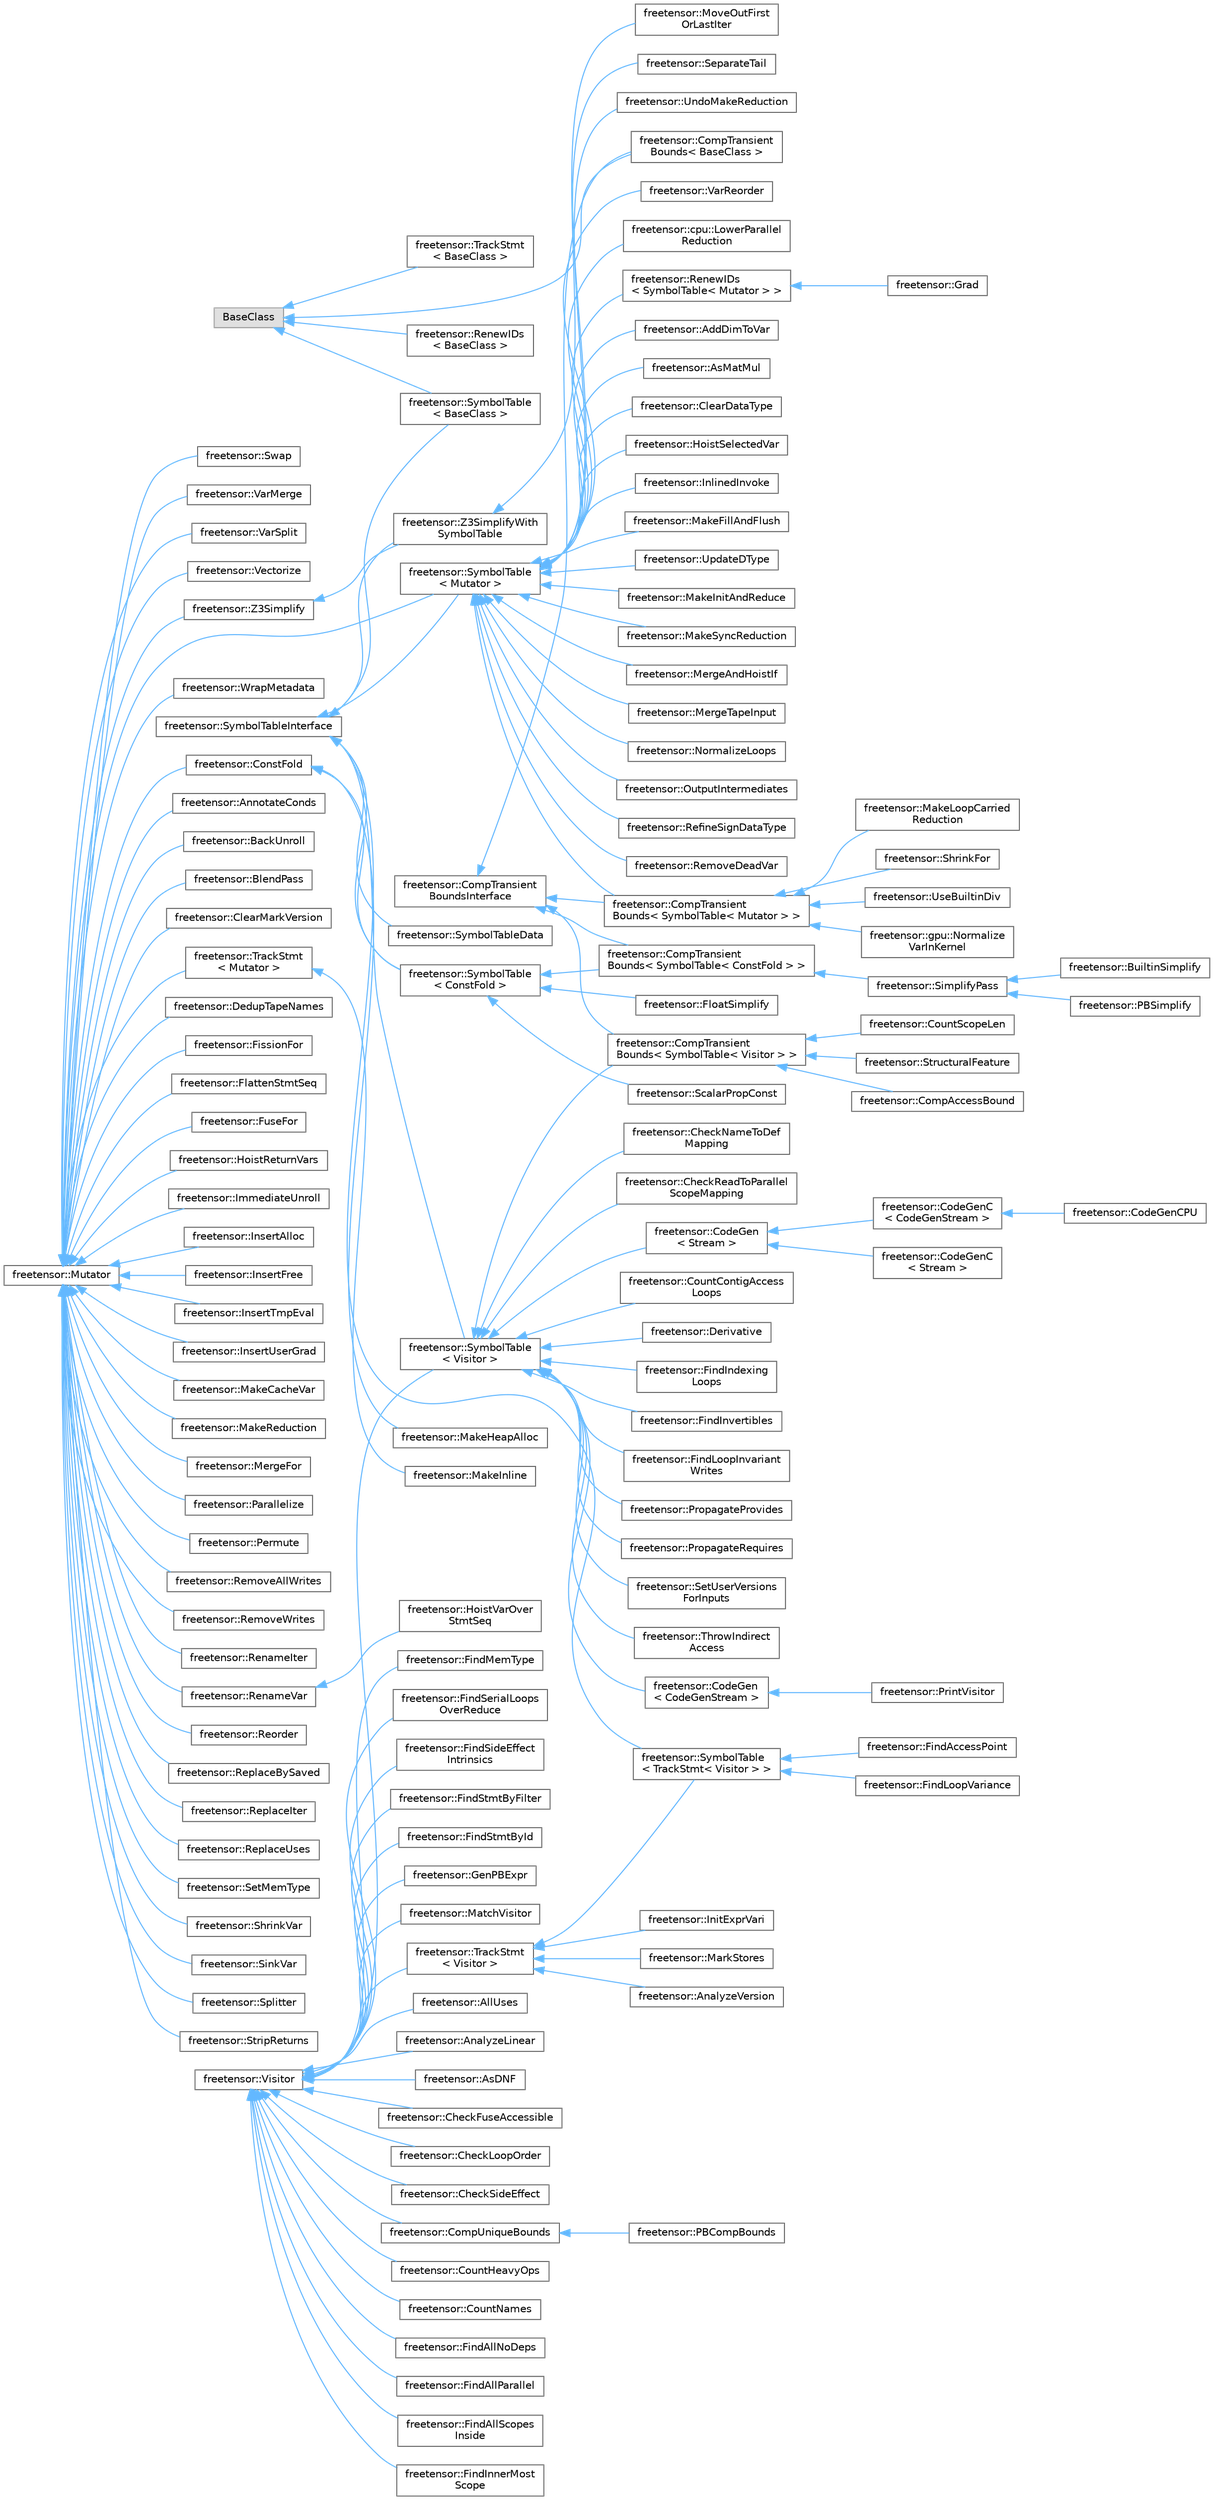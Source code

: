 digraph "Graphical Class Hierarchy"
{
 // LATEX_PDF_SIZE
  bgcolor="transparent";
  edge [fontname=Helvetica,fontsize=10,labelfontname=Helvetica,labelfontsize=10];
  node [fontname=Helvetica,fontsize=10,shape=box,height=0.2,width=0.4];
  rankdir="LR";
  Node0 [label="BaseClass",height=0.2,width=0.4,color="grey60", fillcolor="#E0E0E0", style="filled",tooltip=" "];
  Node0 -> Node1 [dir="back",color="steelblue1",style="solid"];
  Node1 [label="freetensor::CompTransient\lBounds\< BaseClass \>",height=0.2,width=0.4,color="grey40", fillcolor="white", style="filled",URL="$classfreetensor_1_1CompTransientBounds.html",tooltip=" "];
  Node0 -> Node137 [dir="back",color="steelblue1",style="solid"];
  Node137 [label="freetensor::RenewIDs\l\< BaseClass \>",height=0.2,width=0.4,color="grey40", fillcolor="white", style="filled",URL="$classfreetensor_1_1RenewIDs.html",tooltip=" "];
  Node0 -> Node135 [dir="back",color="steelblue1",style="solid"];
  Node135 [label="freetensor::SymbolTable\l\< BaseClass \>",height=0.2,width=0.4,color="grey40", fillcolor="white", style="filled",URL="$classfreetensor_1_1SymbolTable.html",tooltip=" "];
  Node0 -> Node138 [dir="back",color="steelblue1",style="solid"];
  Node138 [label="freetensor::TrackStmt\l\< BaseClass \>",height=0.2,width=0.4,color="grey40", fillcolor="white", style="filled",URL="$classfreetensor_1_1TrackStmt.html",tooltip=" "];
  Node2 [label="freetensor::CompTransient\lBoundsInterface",height=0.2,width=0.4,color="grey40", fillcolor="white", style="filled",URL="$classfreetensor_1_1CompTransientBoundsInterface.html",tooltip=" "];
  Node2 -> Node3 [dir="back",color="steelblue1",style="solid"];
  Node3 [label="freetensor::CompTransient\lBounds\< SymbolTable\< Visitor \> \>",height=0.2,width=0.4,color="grey40", fillcolor="white", style="filled",URL="$classfreetensor_1_1CompTransientBounds.html",tooltip=" "];
  Node3 -> Node4 [dir="back",color="steelblue1",style="solid"];
  Node4 [label="freetensor::CompAccessBound",height=0.2,width=0.4,color="grey40", fillcolor="white", style="filled",URL="$classfreetensor_1_1CompAccessBound.html",tooltip=" "];
  Node3 -> Node5 [dir="back",color="steelblue1",style="solid"];
  Node5 [label="freetensor::CountScopeLen",height=0.2,width=0.4,color="grey40", fillcolor="white", style="filled",URL="$classfreetensor_1_1CountScopeLen.html",tooltip=" "];
  Node3 -> Node6 [dir="back",color="steelblue1",style="solid"];
  Node6 [label="freetensor::StructuralFeature",height=0.2,width=0.4,color="grey40", fillcolor="white", style="filled",URL="$classfreetensor_1_1StructuralFeature.html",tooltip=" "];
  Node2 -> Node27 [dir="back",color="steelblue1",style="solid"];
  Node27 [label="freetensor::CompTransient\lBounds\< SymbolTable\< Mutator \> \>",height=0.2,width=0.4,color="grey40", fillcolor="white", style="filled",URL="$classfreetensor_1_1CompTransientBounds.html",tooltip=" "];
  Node27 -> Node28 [dir="back",color="steelblue1",style="solid"];
  Node28 [label="freetensor::MakeLoopCarried\lReduction",height=0.2,width=0.4,color="grey40", fillcolor="white", style="filled",URL="$classfreetensor_1_1MakeLoopCarriedReduction.html",tooltip=" "];
  Node27 -> Node29 [dir="back",color="steelblue1",style="solid"];
  Node29 [label="freetensor::ShrinkFor",height=0.2,width=0.4,color="grey40", fillcolor="white", style="filled",URL="$classfreetensor_1_1ShrinkFor.html",tooltip=" "];
  Node27 -> Node30 [dir="back",color="steelblue1",style="solid"];
  Node30 [label="freetensor::UseBuiltinDiv",height=0.2,width=0.4,color="grey40", fillcolor="white", style="filled",URL="$classfreetensor_1_1UseBuiltinDiv.html",tooltip=" "];
  Node27 -> Node31 [dir="back",color="steelblue1",style="solid"];
  Node31 [label="freetensor::gpu::Normalize\lVarInKernel",height=0.2,width=0.4,color="grey40", fillcolor="white", style="filled",URL="$classfreetensor_1_1gpu_1_1NormalizeVarInKernel.html",tooltip=" "];
  Node2 -> Node62 [dir="back",color="steelblue1",style="solid"];
  Node62 [label="freetensor::CompTransient\lBounds\< SymbolTable\< ConstFold \> \>",height=0.2,width=0.4,color="grey40", fillcolor="white", style="filled",URL="$classfreetensor_1_1CompTransientBounds.html",tooltip=" "];
  Node62 -> Node63 [dir="back",color="steelblue1",style="solid"];
  Node63 [label="freetensor::SimplifyPass",height=0.2,width=0.4,color="grey40", fillcolor="white", style="filled",URL="$classfreetensor_1_1SimplifyPass.html",tooltip=" "];
  Node63 -> Node64 [dir="back",color="steelblue1",style="solid"];
  Node64 [label="freetensor::BuiltinSimplify",height=0.2,width=0.4,color="grey40", fillcolor="white", style="filled",URL="$classfreetensor_1_1BuiltinSimplify.html",tooltip=" "];
  Node63 -> Node65 [dir="back",color="steelblue1",style="solid"];
  Node65 [label="freetensor::PBSimplify",height=0.2,width=0.4,color="grey40", fillcolor="white", style="filled",URL="$classfreetensor_1_1PBSimplify.html",tooltip=" "];
  Node2 -> Node1 [dir="back",color="steelblue1",style="solid"];
  Node53 [label="freetensor::Mutator",height=0.2,width=0.4,color="grey40", fillcolor="white", style="filled",URL="$classfreetensor_1_1Mutator.html",tooltip=" "];
  Node53 -> Node26 [dir="back",color="steelblue1",style="solid"];
  Node26 [label="freetensor::SymbolTable\l\< Mutator \>",height=0.2,width=0.4,color="grey40", fillcolor="white", style="filled",URL="$classfreetensor_1_1SymbolTable.html",tooltip=" "];
  Node26 -> Node27 [dir="back",color="steelblue1",style="solid"];
  Node26 -> Node32 [dir="back",color="steelblue1",style="solid"];
  Node32 [label="freetensor::RenewIDs\l\< SymbolTable\< Mutator \> \>",height=0.2,width=0.4,color="grey40", fillcolor="white", style="filled",URL="$classfreetensor_1_1RenewIDs.html",tooltip=" "];
  Node32 -> Node33 [dir="back",color="steelblue1",style="solid"];
  Node33 [label="freetensor::Grad",height=0.2,width=0.4,color="grey40", fillcolor="white", style="filled",URL="$classfreetensor_1_1Grad.html",tooltip=" "];
  Node26 -> Node34 [dir="back",color="steelblue1",style="solid"];
  Node34 [label="freetensor::AddDimToVar",height=0.2,width=0.4,color="grey40", fillcolor="white", style="filled",URL="$classfreetensor_1_1AddDimToVar.html",tooltip=" "];
  Node26 -> Node35 [dir="back",color="steelblue1",style="solid"];
  Node35 [label="freetensor::AsMatMul",height=0.2,width=0.4,color="grey40", fillcolor="white", style="filled",URL="$classfreetensor_1_1AsMatMul.html",tooltip=" "];
  Node26 -> Node36 [dir="back",color="steelblue1",style="solid"];
  Node36 [label="freetensor::ClearDataType",height=0.2,width=0.4,color="grey40", fillcolor="white", style="filled",URL="$classfreetensor_1_1ClearDataType.html",tooltip=" "];
  Node26 -> Node37 [dir="back",color="steelblue1",style="solid"];
  Node37 [label="freetensor::HoistSelectedVar",height=0.2,width=0.4,color="grey40", fillcolor="white", style="filled",URL="$classfreetensor_1_1HoistSelectedVar.html",tooltip=" "];
  Node26 -> Node38 [dir="back",color="steelblue1",style="solid"];
  Node38 [label="freetensor::InlinedInvoke",height=0.2,width=0.4,color="grey40", fillcolor="white", style="filled",URL="$classfreetensor_1_1InlinedInvoke.html",tooltip=" "];
  Node26 -> Node39 [dir="back",color="steelblue1",style="solid"];
  Node39 [label="freetensor::MakeFillAndFlush",height=0.2,width=0.4,color="grey40", fillcolor="white", style="filled",URL="$classfreetensor_1_1MakeFillAndFlush.html",tooltip=" "];
  Node26 -> Node40 [dir="back",color="steelblue1",style="solid"];
  Node40 [label="freetensor::MakeInitAndReduce",height=0.2,width=0.4,color="grey40", fillcolor="white", style="filled",URL="$classfreetensor_1_1MakeInitAndReduce.html",tooltip=" "];
  Node26 -> Node41 [dir="back",color="steelblue1",style="solid"];
  Node41 [label="freetensor::MakeSyncReduction",height=0.2,width=0.4,color="grey40", fillcolor="white", style="filled",URL="$classfreetensor_1_1MakeSyncReduction.html",tooltip=" "];
  Node26 -> Node42 [dir="back",color="steelblue1",style="solid"];
  Node42 [label="freetensor::MergeAndHoistIf",height=0.2,width=0.4,color="grey40", fillcolor="white", style="filled",URL="$classfreetensor_1_1MergeAndHoistIf.html",tooltip=" "];
  Node26 -> Node43 [dir="back",color="steelblue1",style="solid"];
  Node43 [label="freetensor::MergeTapeInput",height=0.2,width=0.4,color="grey40", fillcolor="white", style="filled",URL="$classfreetensor_1_1MergeTapeInput.html",tooltip=" "];
  Node26 -> Node44 [dir="back",color="steelblue1",style="solid"];
  Node44 [label="freetensor::NormalizeLoops",height=0.2,width=0.4,color="grey40", fillcolor="white", style="filled",URL="$classfreetensor_1_1NormalizeLoops.html",tooltip=" "];
  Node26 -> Node45 [dir="back",color="steelblue1",style="solid"];
  Node45 [label="freetensor::OutputIntermediates",height=0.2,width=0.4,color="grey40", fillcolor="white", style="filled",URL="$classfreetensor_1_1OutputIntermediates.html",tooltip=" "];
  Node26 -> Node46 [dir="back",color="steelblue1",style="solid"];
  Node46 [label="freetensor::RefineSignDataType",height=0.2,width=0.4,color="grey40", fillcolor="white", style="filled",URL="$classfreetensor_1_1RefineSignDataType.html",tooltip=" "];
  Node26 -> Node47 [dir="back",color="steelblue1",style="solid"];
  Node47 [label="freetensor::RemoveDeadVar",height=0.2,width=0.4,color="grey40", fillcolor="white", style="filled",URL="$classfreetensor_1_1RemoveDeadVar.html",tooltip=" "];
  Node26 -> Node48 [dir="back",color="steelblue1",style="solid"];
  Node48 [label="freetensor::SeparateTail",height=0.2,width=0.4,color="grey40", fillcolor="white", style="filled",URL="$classfreetensor_1_1SeparateTail.html",tooltip=" "];
  Node26 -> Node49 [dir="back",color="steelblue1",style="solid"];
  Node49 [label="freetensor::UndoMakeReduction",height=0.2,width=0.4,color="grey40", fillcolor="white", style="filled",URL="$classfreetensor_1_1UndoMakeReduction.html",tooltip=" "];
  Node26 -> Node50 [dir="back",color="steelblue1",style="solid"];
  Node50 [label="freetensor::UpdateDType",height=0.2,width=0.4,color="grey40", fillcolor="white", style="filled",URL="$classfreetensor_1_1UpdateDType.html",tooltip=" "];
  Node26 -> Node51 [dir="back",color="steelblue1",style="solid"];
  Node51 [label="freetensor::VarReorder",height=0.2,width=0.4,color="grey40", fillcolor="white", style="filled",URL="$classfreetensor_1_1VarReorder.html",tooltip=" "];
  Node26 -> Node52 [dir="back",color="steelblue1",style="solid"];
  Node52 [label="freetensor::cpu::LowerParallel\lReduction",height=0.2,width=0.4,color="grey40", fillcolor="white", style="filled",URL="$classfreetensor_1_1cpu_1_1LowerParallelReduction.html",tooltip=" "];
  Node53 -> Node54 [dir="back",color="steelblue1",style="solid"];
  Node54 [label="freetensor::TrackStmt\l\< Mutator \>",height=0.2,width=0.4,color="grey40", fillcolor="white", style="filled",URL="$classfreetensor_1_1TrackStmt.html",tooltip=" "];
  Node54 -> Node55 [dir="back",color="steelblue1",style="solid"];
  Node55 [label="freetensor::MakeInline",height=0.2,width=0.4,color="grey40", fillcolor="white", style="filled",URL="$classfreetensor_1_1MakeInline.html",tooltip=" "];
  Node53 -> Node56 [dir="back",color="steelblue1",style="solid"];
  Node56 [label="freetensor::AnnotateConds",height=0.2,width=0.4,color="grey40", fillcolor="white", style="filled",URL="$classfreetensor_1_1AnnotateConds.html",tooltip=" "];
  Node53 -> Node57 [dir="back",color="steelblue1",style="solid"];
  Node57 [label="freetensor::BackUnroll",height=0.2,width=0.4,color="grey40", fillcolor="white", style="filled",URL="$classfreetensor_1_1BackUnroll.html",tooltip=" "];
  Node53 -> Node58 [dir="back",color="steelblue1",style="solid"];
  Node58 [label="freetensor::BlendPass",height=0.2,width=0.4,color="grey40", fillcolor="white", style="filled",URL="$classfreetensor_1_1BlendPass.html",tooltip=" "];
  Node53 -> Node59 [dir="back",color="steelblue1",style="solid"];
  Node59 [label="freetensor::ClearMarkVersion",height=0.2,width=0.4,color="grey40", fillcolor="white", style="filled",URL="$classfreetensor_1_1ClearMarkVersion.html",tooltip=" "];
  Node53 -> Node60 [dir="back",color="steelblue1",style="solid"];
  Node60 [label="freetensor::ConstFold",height=0.2,width=0.4,color="grey40", fillcolor="white", style="filled",URL="$classfreetensor_1_1ConstFold.html",tooltip=" "];
  Node60 -> Node61 [dir="back",color="steelblue1",style="solid"];
  Node61 [label="freetensor::SymbolTable\l\< ConstFold \>",height=0.2,width=0.4,color="grey40", fillcolor="white", style="filled",URL="$classfreetensor_1_1SymbolTable.html",tooltip=" "];
  Node61 -> Node62 [dir="back",color="steelblue1",style="solid"];
  Node61 -> Node66 [dir="back",color="steelblue1",style="solid"];
  Node66 [label="freetensor::FloatSimplify",height=0.2,width=0.4,color="grey40", fillcolor="white", style="filled",URL="$classfreetensor_1_1FloatSimplify.html",tooltip=" "];
  Node61 -> Node67 [dir="back",color="steelblue1",style="solid"];
  Node67 [label="freetensor::ScalarPropConst",height=0.2,width=0.4,color="grey40", fillcolor="white", style="filled",URL="$classfreetensor_1_1ScalarPropConst.html",tooltip=" "];
  Node60 -> Node68 [dir="back",color="steelblue1",style="solid"];
  Node68 [label="freetensor::MakeHeapAlloc",height=0.2,width=0.4,color="grey40", fillcolor="white", style="filled",URL="$classfreetensor_1_1MakeHeapAlloc.html",tooltip=" "];
  Node53 -> Node69 [dir="back",color="steelblue1",style="solid"];
  Node69 [label="freetensor::DedupTapeNames",height=0.2,width=0.4,color="grey40", fillcolor="white", style="filled",URL="$classfreetensor_1_1DedupTapeNames.html",tooltip=" "];
  Node53 -> Node70 [dir="back",color="steelblue1",style="solid"];
  Node70 [label="freetensor::FissionFor",height=0.2,width=0.4,color="grey40", fillcolor="white", style="filled",URL="$classfreetensor_1_1FissionFor.html",tooltip=" "];
  Node53 -> Node71 [dir="back",color="steelblue1",style="solid"];
  Node71 [label="freetensor::FlattenStmtSeq",height=0.2,width=0.4,color="grey40", fillcolor="white", style="filled",URL="$classfreetensor_1_1FlattenStmtSeq.html",tooltip=" "];
  Node53 -> Node72 [dir="back",color="steelblue1",style="solid"];
  Node72 [label="freetensor::FuseFor",height=0.2,width=0.4,color="grey40", fillcolor="white", style="filled",URL="$classfreetensor_1_1FuseFor.html",tooltip=" "];
  Node53 -> Node73 [dir="back",color="steelblue1",style="solid"];
  Node73 [label="freetensor::HoistReturnVars",height=0.2,width=0.4,color="grey40", fillcolor="white", style="filled",URL="$classfreetensor_1_1HoistReturnVars.html",tooltip=" "];
  Node53 -> Node74 [dir="back",color="steelblue1",style="solid"];
  Node74 [label="freetensor::ImmediateUnroll",height=0.2,width=0.4,color="grey40", fillcolor="white", style="filled",URL="$classfreetensor_1_1ImmediateUnroll.html",tooltip=" "];
  Node53 -> Node75 [dir="back",color="steelblue1",style="solid"];
  Node75 [label="freetensor::InsertAlloc",height=0.2,width=0.4,color="grey40", fillcolor="white", style="filled",URL="$classfreetensor_1_1InsertAlloc.html",tooltip=" "];
  Node53 -> Node76 [dir="back",color="steelblue1",style="solid"];
  Node76 [label="freetensor::InsertFree",height=0.2,width=0.4,color="grey40", fillcolor="white", style="filled",URL="$classfreetensor_1_1InsertFree.html",tooltip=" "];
  Node53 -> Node77 [dir="back",color="steelblue1",style="solid"];
  Node77 [label="freetensor::InsertTmpEval",height=0.2,width=0.4,color="grey40", fillcolor="white", style="filled",URL="$classfreetensor_1_1InsertTmpEval.html",tooltip=" "];
  Node53 -> Node78 [dir="back",color="steelblue1",style="solid"];
  Node78 [label="freetensor::InsertUserGrad",height=0.2,width=0.4,color="grey40", fillcolor="white", style="filled",URL="$classfreetensor_1_1InsertUserGrad.html",tooltip=" "];
  Node53 -> Node79 [dir="back",color="steelblue1",style="solid"];
  Node79 [label="freetensor::MakeCacheVar",height=0.2,width=0.4,color="grey40", fillcolor="white", style="filled",URL="$classfreetensor_1_1MakeCacheVar.html",tooltip=" "];
  Node53 -> Node80 [dir="back",color="steelblue1",style="solid"];
  Node80 [label="freetensor::MakeReduction",height=0.2,width=0.4,color="grey40", fillcolor="white", style="filled",URL="$classfreetensor_1_1MakeReduction.html",tooltip=" "];
  Node53 -> Node81 [dir="back",color="steelblue1",style="solid"];
  Node81 [label="freetensor::MergeFor",height=0.2,width=0.4,color="grey40", fillcolor="white", style="filled",URL="$classfreetensor_1_1MergeFor.html",tooltip=" "];
  Node53 -> Node82 [dir="back",color="steelblue1",style="solid"];
  Node82 [label="freetensor::Parallelize",height=0.2,width=0.4,color="grey40", fillcolor="white", style="filled",URL="$classfreetensor_1_1Parallelize.html",tooltip=" "];
  Node53 -> Node83 [dir="back",color="steelblue1",style="solid"];
  Node83 [label="freetensor::Permute",height=0.2,width=0.4,color="grey40", fillcolor="white", style="filled",URL="$classfreetensor_1_1Permute.html",tooltip=" "];
  Node53 -> Node84 [dir="back",color="steelblue1",style="solid"];
  Node84 [label="freetensor::RemoveAllWrites",height=0.2,width=0.4,color="grey40", fillcolor="white", style="filled",URL="$classfreetensor_1_1RemoveAllWrites.html",tooltip=" "];
  Node53 -> Node85 [dir="back",color="steelblue1",style="solid"];
  Node85 [label="freetensor::RemoveWrites",height=0.2,width=0.4,color="grey40", fillcolor="white", style="filled",URL="$classfreetensor_1_1RemoveWrites.html",tooltip=" "];
  Node53 -> Node86 [dir="back",color="steelblue1",style="solid"];
  Node86 [label="freetensor::RenameIter",height=0.2,width=0.4,color="grey40", fillcolor="white", style="filled",URL="$classfreetensor_1_1RenameIter.html",tooltip=" "];
  Node53 -> Node87 [dir="back",color="steelblue1",style="solid"];
  Node87 [label="freetensor::RenameVar",height=0.2,width=0.4,color="grey40", fillcolor="white", style="filled",URL="$classfreetensor_1_1RenameVar.html",tooltip=" "];
  Node87 -> Node88 [dir="back",color="steelblue1",style="solid"];
  Node88 [label="freetensor::HoistVarOver\lStmtSeq",height=0.2,width=0.4,color="grey40", fillcolor="white", style="filled",URL="$classfreetensor_1_1HoistVarOverStmtSeq.html",tooltip=" "];
  Node53 -> Node89 [dir="back",color="steelblue1",style="solid"];
  Node89 [label="freetensor::Reorder",height=0.2,width=0.4,color="grey40", fillcolor="white", style="filled",URL="$classfreetensor_1_1Reorder.html",tooltip=" "];
  Node53 -> Node90 [dir="back",color="steelblue1",style="solid"];
  Node90 [label="freetensor::ReplaceBySaved",height=0.2,width=0.4,color="grey40", fillcolor="white", style="filled",URL="$classfreetensor_1_1ReplaceBySaved.html",tooltip=" "];
  Node53 -> Node91 [dir="back",color="steelblue1",style="solid"];
  Node91 [label="freetensor::ReplaceIter",height=0.2,width=0.4,color="grey40", fillcolor="white", style="filled",URL="$classfreetensor_1_1ReplaceIter.html",tooltip=" "];
  Node53 -> Node92 [dir="back",color="steelblue1",style="solid"];
  Node92 [label="freetensor::ReplaceUses",height=0.2,width=0.4,color="grey40", fillcolor="white", style="filled",URL="$classfreetensor_1_1ReplaceUses.html",tooltip=" "];
  Node53 -> Node93 [dir="back",color="steelblue1",style="solid"];
  Node93 [label="freetensor::SetMemType",height=0.2,width=0.4,color="grey40", fillcolor="white", style="filled",URL="$classfreetensor_1_1SetMemType.html",tooltip=" "];
  Node53 -> Node94 [dir="back",color="steelblue1",style="solid"];
  Node94 [label="freetensor::ShrinkVar",height=0.2,width=0.4,color="grey40", fillcolor="white", style="filled",URL="$classfreetensor_1_1ShrinkVar.html",tooltip=" "];
  Node53 -> Node95 [dir="back",color="steelblue1",style="solid"];
  Node95 [label="freetensor::SinkVar",height=0.2,width=0.4,color="grey40", fillcolor="white", style="filled",URL="$classfreetensor_1_1SinkVar.html",tooltip=" "];
  Node53 -> Node96 [dir="back",color="steelblue1",style="solid"];
  Node96 [label="freetensor::Splitter",height=0.2,width=0.4,color="grey40", fillcolor="white", style="filled",URL="$classfreetensor_1_1Splitter.html",tooltip=" "];
  Node53 -> Node97 [dir="back",color="steelblue1",style="solid"];
  Node97 [label="freetensor::StripReturns",height=0.2,width=0.4,color="grey40", fillcolor="white", style="filled",URL="$classfreetensor_1_1StripReturns.html",tooltip=" "];
  Node53 -> Node98 [dir="back",color="steelblue1",style="solid"];
  Node98 [label="freetensor::Swap",height=0.2,width=0.4,color="grey40", fillcolor="white", style="filled",URL="$classfreetensor_1_1Swap.html",tooltip=" "];
  Node53 -> Node99 [dir="back",color="steelblue1",style="solid"];
  Node99 [label="freetensor::VarMerge",height=0.2,width=0.4,color="grey40", fillcolor="white", style="filled",URL="$classfreetensor_1_1VarMerge.html",tooltip=" "];
  Node53 -> Node100 [dir="back",color="steelblue1",style="solid"];
  Node100 [label="freetensor::VarSplit",height=0.2,width=0.4,color="grey40", fillcolor="white", style="filled",URL="$classfreetensor_1_1VarSplit.html",tooltip=" "];
  Node53 -> Node101 [dir="back",color="steelblue1",style="solid"];
  Node101 [label="freetensor::Vectorize",height=0.2,width=0.4,color="grey40", fillcolor="white", style="filled",URL="$classfreetensor_1_1Vectorize.html",tooltip=" "];
  Node53 -> Node102 [dir="back",color="steelblue1",style="solid"];
  Node102 [label="freetensor::WrapMetadata",height=0.2,width=0.4,color="grey40", fillcolor="white", style="filled",URL="$classfreetensor_1_1WrapMetadata.html",tooltip=" "];
  Node53 -> Node103 [dir="back",color="steelblue1",style="solid"];
  Node103 [label="freetensor::Z3Simplify",height=0.2,width=0.4,color="grey40", fillcolor="white", style="filled",URL="$classfreetensor_1_1Z3Simplify.html",tooltip=" "];
  Node103 -> Node104 [dir="back",color="steelblue1",style="solid"];
  Node104 [label="freetensor::Z3SimplifyWith\lSymbolTable",height=0.2,width=0.4,color="grey40", fillcolor="white", style="filled",URL="$classfreetensor_1_1Z3SimplifyWithSymbolTable.html",tooltip=" "];
  Node104 -> Node105 [dir="back",color="steelblue1",style="solid"];
  Node105 [label="freetensor::MoveOutFirst\lOrLastIter",height=0.2,width=0.4,color="grey40", fillcolor="white", style="filled",URL="$classfreetensor_1_1MoveOutFirstOrLastIter.html",tooltip=" "];
  Node25 [label="freetensor::SymbolTableInterface",height=0.2,width=0.4,color="grey40", fillcolor="white", style="filled",URL="$classfreetensor_1_1SymbolTableInterface.html",tooltip=" "];
  Node25 -> Node26 [dir="back",color="steelblue1",style="solid"];
  Node25 -> Node7 [dir="back",color="steelblue1",style="solid"];
  Node7 [label="freetensor::SymbolTable\l\< Visitor \>",height=0.2,width=0.4,color="grey40", fillcolor="white", style="filled",URL="$classfreetensor_1_1SymbolTable.html",tooltip=" "];
  Node7 -> Node8 [dir="back",color="steelblue1",style="solid"];
  Node8 [label="freetensor::CodeGen\l\< CodeGenStream \>",height=0.2,width=0.4,color="grey40", fillcolor="white", style="filled",URL="$classfreetensor_1_1CodeGen.html",tooltip=" "];
  Node8 -> Node9 [dir="back",color="steelblue1",style="solid"];
  Node9 [label="freetensor::PrintVisitor",height=0.2,width=0.4,color="grey40", fillcolor="white", style="filled",URL="$classfreetensor_1_1PrintVisitor.html",tooltip=" "];
  Node7 -> Node3 [dir="back",color="steelblue1",style="solid"];
  Node7 -> Node10 [dir="back",color="steelblue1",style="solid"];
  Node10 [label="freetensor::CheckNameToDef\lMapping",height=0.2,width=0.4,color="grey40", fillcolor="white", style="filled",URL="$classfreetensor_1_1CheckNameToDefMapping.html",tooltip=" "];
  Node7 -> Node11 [dir="back",color="steelblue1",style="solid"];
  Node11 [label="freetensor::CheckReadToParallel\lScopeMapping",height=0.2,width=0.4,color="grey40", fillcolor="white", style="filled",URL="$classfreetensor_1_1CheckReadToParallelScopeMapping.html",tooltip=" "];
  Node7 -> Node12 [dir="back",color="steelblue1",style="solid"];
  Node12 [label="freetensor::CodeGen\l\< Stream \>",height=0.2,width=0.4,color="grey40", fillcolor="white", style="filled",URL="$classfreetensor_1_1CodeGen.html",tooltip=" "];
  Node12 -> Node13 [dir="back",color="steelblue1",style="solid"];
  Node13 [label="freetensor::CodeGenC\l\< CodeGenStream \>",height=0.2,width=0.4,color="grey40", fillcolor="white", style="filled",URL="$classfreetensor_1_1CodeGenC.html",tooltip=" "];
  Node13 -> Node14 [dir="back",color="steelblue1",style="solid"];
  Node14 [label="freetensor::CodeGenCPU",height=0.2,width=0.4,color="grey40", fillcolor="white", style="filled",URL="$classfreetensor_1_1CodeGenCPU.html",tooltip=" "];
  Node12 -> Node15 [dir="back",color="steelblue1",style="solid"];
  Node15 [label="freetensor::CodeGenC\l\< Stream \>",height=0.2,width=0.4,color="grey40", fillcolor="white", style="filled",URL="$classfreetensor_1_1CodeGenC.html",tooltip=" "];
  Node7 -> Node16 [dir="back",color="steelblue1",style="solid"];
  Node16 [label="freetensor::CountContigAccess\lLoops",height=0.2,width=0.4,color="grey40", fillcolor="white", style="filled",URL="$classfreetensor_1_1CountContigAccessLoops.html",tooltip=" "];
  Node7 -> Node17 [dir="back",color="steelblue1",style="solid"];
  Node17 [label="freetensor::Derivative",height=0.2,width=0.4,color="grey40", fillcolor="white", style="filled",URL="$classfreetensor_1_1Derivative.html",tooltip=" "];
  Node7 -> Node18 [dir="back",color="steelblue1",style="solid"];
  Node18 [label="freetensor::FindIndexing\lLoops",height=0.2,width=0.4,color="grey40", fillcolor="white", style="filled",URL="$classfreetensor_1_1FindIndexingLoops.html",tooltip=" "];
  Node7 -> Node19 [dir="back",color="steelblue1",style="solid"];
  Node19 [label="freetensor::FindInvertibles",height=0.2,width=0.4,color="grey40", fillcolor="white", style="filled",URL="$classfreetensor_1_1FindInvertibles.html",tooltip=" "];
  Node7 -> Node20 [dir="back",color="steelblue1",style="solid"];
  Node20 [label="freetensor::FindLoopInvariant\lWrites",height=0.2,width=0.4,color="grey40", fillcolor="white", style="filled",URL="$classfreetensor_1_1FindLoopInvariantWrites.html",tooltip=" "];
  Node7 -> Node21 [dir="back",color="steelblue1",style="solid"];
  Node21 [label="freetensor::PropagateProvides",height=0.2,width=0.4,color="grey40", fillcolor="white", style="filled",URL="$classfreetensor_1_1PropagateProvides.html",tooltip=" "];
  Node7 -> Node22 [dir="back",color="steelblue1",style="solid"];
  Node22 [label="freetensor::PropagateRequires",height=0.2,width=0.4,color="grey40", fillcolor="white", style="filled",URL="$classfreetensor_1_1PropagateRequires.html",tooltip=" "];
  Node7 -> Node23 [dir="back",color="steelblue1",style="solid"];
  Node23 [label="freetensor::SetUserVersions\lForInputs",height=0.2,width=0.4,color="grey40", fillcolor="white", style="filled",URL="$classfreetensor_1_1SetUserVersionsForInputs.html",tooltip=" "];
  Node7 -> Node24 [dir="back",color="steelblue1",style="solid"];
  Node24 [label="freetensor::ThrowIndirect\lAccess",height=0.2,width=0.4,color="grey40", fillcolor="white", style="filled",URL="$classfreetensor_1_1ThrowIndirectAccess.html",tooltip=" "];
  Node25 -> Node106 [dir="back",color="steelblue1",style="solid"];
  Node106 [label="freetensor::SymbolTable\l\< TrackStmt\< Visitor \> \>",height=0.2,width=0.4,color="grey40", fillcolor="white", style="filled",URL="$classfreetensor_1_1SymbolTable.html",tooltip=" "];
  Node106 -> Node107 [dir="back",color="steelblue1",style="solid"];
  Node107 [label="freetensor::FindAccessPoint",height=0.2,width=0.4,color="grey40", fillcolor="white", style="filled",URL="$classfreetensor_1_1FindAccessPoint.html",tooltip=" "];
  Node106 -> Node108 [dir="back",color="steelblue1",style="solid"];
  Node108 [label="freetensor::FindLoopVariance",height=0.2,width=0.4,color="grey40", fillcolor="white", style="filled",URL="$classfreetensor_1_1FindLoopVariance.html",tooltip=" "];
  Node25 -> Node61 [dir="back",color="steelblue1",style="solid"];
  Node25 -> Node135 [dir="back",color="steelblue1",style="solid"];
  Node25 -> Node136 [dir="back",color="steelblue1",style="solid"];
  Node136 [label="freetensor::SymbolTableData",height=0.2,width=0.4,color="grey40", fillcolor="white", style="filled",URL="$classfreetensor_1_1SymbolTableData.html",tooltip=" "];
  Node25 -> Node104 [dir="back",color="steelblue1",style="solid"];
  Node113 [label="freetensor::Visitor",height=0.2,width=0.4,color="grey40", fillcolor="white", style="filled",URL="$classfreetensor_1_1Visitor.html",tooltip=" "];
  Node113 -> Node7 [dir="back",color="steelblue1",style="solid"];
  Node113 -> Node109 [dir="back",color="steelblue1",style="solid"];
  Node109 [label="freetensor::TrackStmt\l\< Visitor \>",height=0.2,width=0.4,color="grey40", fillcolor="white", style="filled",URL="$classfreetensor_1_1TrackStmt.html",tooltip=" "];
  Node109 -> Node106 [dir="back",color="steelblue1",style="solid"];
  Node109 -> Node110 [dir="back",color="steelblue1",style="solid"];
  Node110 [label="freetensor::AnalyzeVersion",height=0.2,width=0.4,color="grey40", fillcolor="white", style="filled",URL="$classfreetensor_1_1AnalyzeVersion.html",tooltip=" "];
  Node109 -> Node111 [dir="back",color="steelblue1",style="solid"];
  Node111 [label="freetensor::InitExprVari",height=0.2,width=0.4,color="grey40", fillcolor="white", style="filled",URL="$classfreetensor_1_1InitExprVari.html",tooltip=" "];
  Node109 -> Node112 [dir="back",color="steelblue1",style="solid"];
  Node112 [label="freetensor::MarkStores",height=0.2,width=0.4,color="grey40", fillcolor="white", style="filled",URL="$classfreetensor_1_1MarkStores.html",tooltip=" "];
  Node113 -> Node114 [dir="back",color="steelblue1",style="solid"];
  Node114 [label="freetensor::AllUses",height=0.2,width=0.4,color="grey40", fillcolor="white", style="filled",URL="$classfreetensor_1_1AllUses.html",tooltip=" "];
  Node113 -> Node115 [dir="back",color="steelblue1",style="solid"];
  Node115 [label="freetensor::AnalyzeLinear",height=0.2,width=0.4,color="grey40", fillcolor="white", style="filled",URL="$classfreetensor_1_1AnalyzeLinear.html",tooltip=" "];
  Node113 -> Node116 [dir="back",color="steelblue1",style="solid"];
  Node116 [label="freetensor::AsDNF",height=0.2,width=0.4,color="grey40", fillcolor="white", style="filled",URL="$classfreetensor_1_1AsDNF.html",tooltip=" "];
  Node113 -> Node117 [dir="back",color="steelblue1",style="solid"];
  Node117 [label="freetensor::CheckFuseAccessible",height=0.2,width=0.4,color="grey40", fillcolor="white", style="filled",URL="$classfreetensor_1_1CheckFuseAccessible.html",tooltip=" "];
  Node113 -> Node118 [dir="back",color="steelblue1",style="solid"];
  Node118 [label="freetensor::CheckLoopOrder",height=0.2,width=0.4,color="grey40", fillcolor="white", style="filled",URL="$classfreetensor_1_1CheckLoopOrder.html",tooltip=" "];
  Node113 -> Node119 [dir="back",color="steelblue1",style="solid"];
  Node119 [label="freetensor::CheckSideEffect",height=0.2,width=0.4,color="grey40", fillcolor="white", style="filled",URL="$classfreetensor_1_1CheckSideEffect.html",tooltip=" "];
  Node113 -> Node120 [dir="back",color="steelblue1",style="solid"];
  Node120 [label="freetensor::CompUniqueBounds",height=0.2,width=0.4,color="grey40", fillcolor="white", style="filled",URL="$classfreetensor_1_1CompUniqueBounds.html",tooltip=" "];
  Node120 -> Node121 [dir="back",color="steelblue1",style="solid"];
  Node121 [label="freetensor::PBCompBounds",height=0.2,width=0.4,color="grey40", fillcolor="white", style="filled",URL="$classfreetensor_1_1PBCompBounds.html",tooltip=" "];
  Node113 -> Node122 [dir="back",color="steelblue1",style="solid"];
  Node122 [label="freetensor::CountHeavyOps",height=0.2,width=0.4,color="grey40", fillcolor="white", style="filled",URL="$classfreetensor_1_1CountHeavyOps.html",tooltip=" "];
  Node113 -> Node123 [dir="back",color="steelblue1",style="solid"];
  Node123 [label="freetensor::CountNames",height=0.2,width=0.4,color="grey40", fillcolor="white", style="filled",URL="$classfreetensor_1_1CountNames.html",tooltip=" "];
  Node113 -> Node124 [dir="back",color="steelblue1",style="solid"];
  Node124 [label="freetensor::FindAllNoDeps",height=0.2,width=0.4,color="grey40", fillcolor="white", style="filled",URL="$classfreetensor_1_1FindAllNoDeps.html",tooltip=" "];
  Node113 -> Node125 [dir="back",color="steelblue1",style="solid"];
  Node125 [label="freetensor::FindAllParallel",height=0.2,width=0.4,color="grey40", fillcolor="white", style="filled",URL="$classfreetensor_1_1FindAllParallel.html",tooltip=" "];
  Node113 -> Node126 [dir="back",color="steelblue1",style="solid"];
  Node126 [label="freetensor::FindAllScopes\lInside",height=0.2,width=0.4,color="grey40", fillcolor="white", style="filled",URL="$classfreetensor_1_1FindAllScopesInside.html",tooltip=" "];
  Node113 -> Node127 [dir="back",color="steelblue1",style="solid"];
  Node127 [label="freetensor::FindInnerMost\lScope",height=0.2,width=0.4,color="grey40", fillcolor="white", style="filled",URL="$classfreetensor_1_1FindInnerMostScope.html",tooltip=" "];
  Node113 -> Node128 [dir="back",color="steelblue1",style="solid"];
  Node128 [label="freetensor::FindMemType",height=0.2,width=0.4,color="grey40", fillcolor="white", style="filled",URL="$classfreetensor_1_1FindMemType.html",tooltip=" "];
  Node113 -> Node129 [dir="back",color="steelblue1",style="solid"];
  Node129 [label="freetensor::FindSerialLoops\lOverReduce",height=0.2,width=0.4,color="grey40", fillcolor="white", style="filled",URL="$classfreetensor_1_1FindSerialLoopsOverReduce.html",tooltip=" "];
  Node113 -> Node130 [dir="back",color="steelblue1",style="solid"];
  Node130 [label="freetensor::FindSideEffect\lIntrinsics",height=0.2,width=0.4,color="grey40", fillcolor="white", style="filled",URL="$classfreetensor_1_1FindSideEffectIntrinsics.html",tooltip=" "];
  Node113 -> Node131 [dir="back",color="steelblue1",style="solid"];
  Node131 [label="freetensor::FindStmtByFilter",height=0.2,width=0.4,color="grey40", fillcolor="white", style="filled",URL="$classfreetensor_1_1FindStmtByFilter.html",tooltip=" "];
  Node113 -> Node132 [dir="back",color="steelblue1",style="solid"];
  Node132 [label="freetensor::FindStmtById",height=0.2,width=0.4,color="grey40", fillcolor="white", style="filled",URL="$classfreetensor_1_1FindStmtById.html",tooltip=" "];
  Node113 -> Node133 [dir="back",color="steelblue1",style="solid"];
  Node133 [label="freetensor::GenPBExpr",height=0.2,width=0.4,color="grey40", fillcolor="white", style="filled",URL="$classfreetensor_1_1GenPBExpr.html",tooltip=" "];
  Node113 -> Node134 [dir="back",color="steelblue1",style="solid"];
  Node134 [label="freetensor::MatchVisitor",height=0.2,width=0.4,color="grey40", fillcolor="white", style="filled",URL="$classfreetensor_1_1MatchVisitor.html",tooltip=" "];
}
